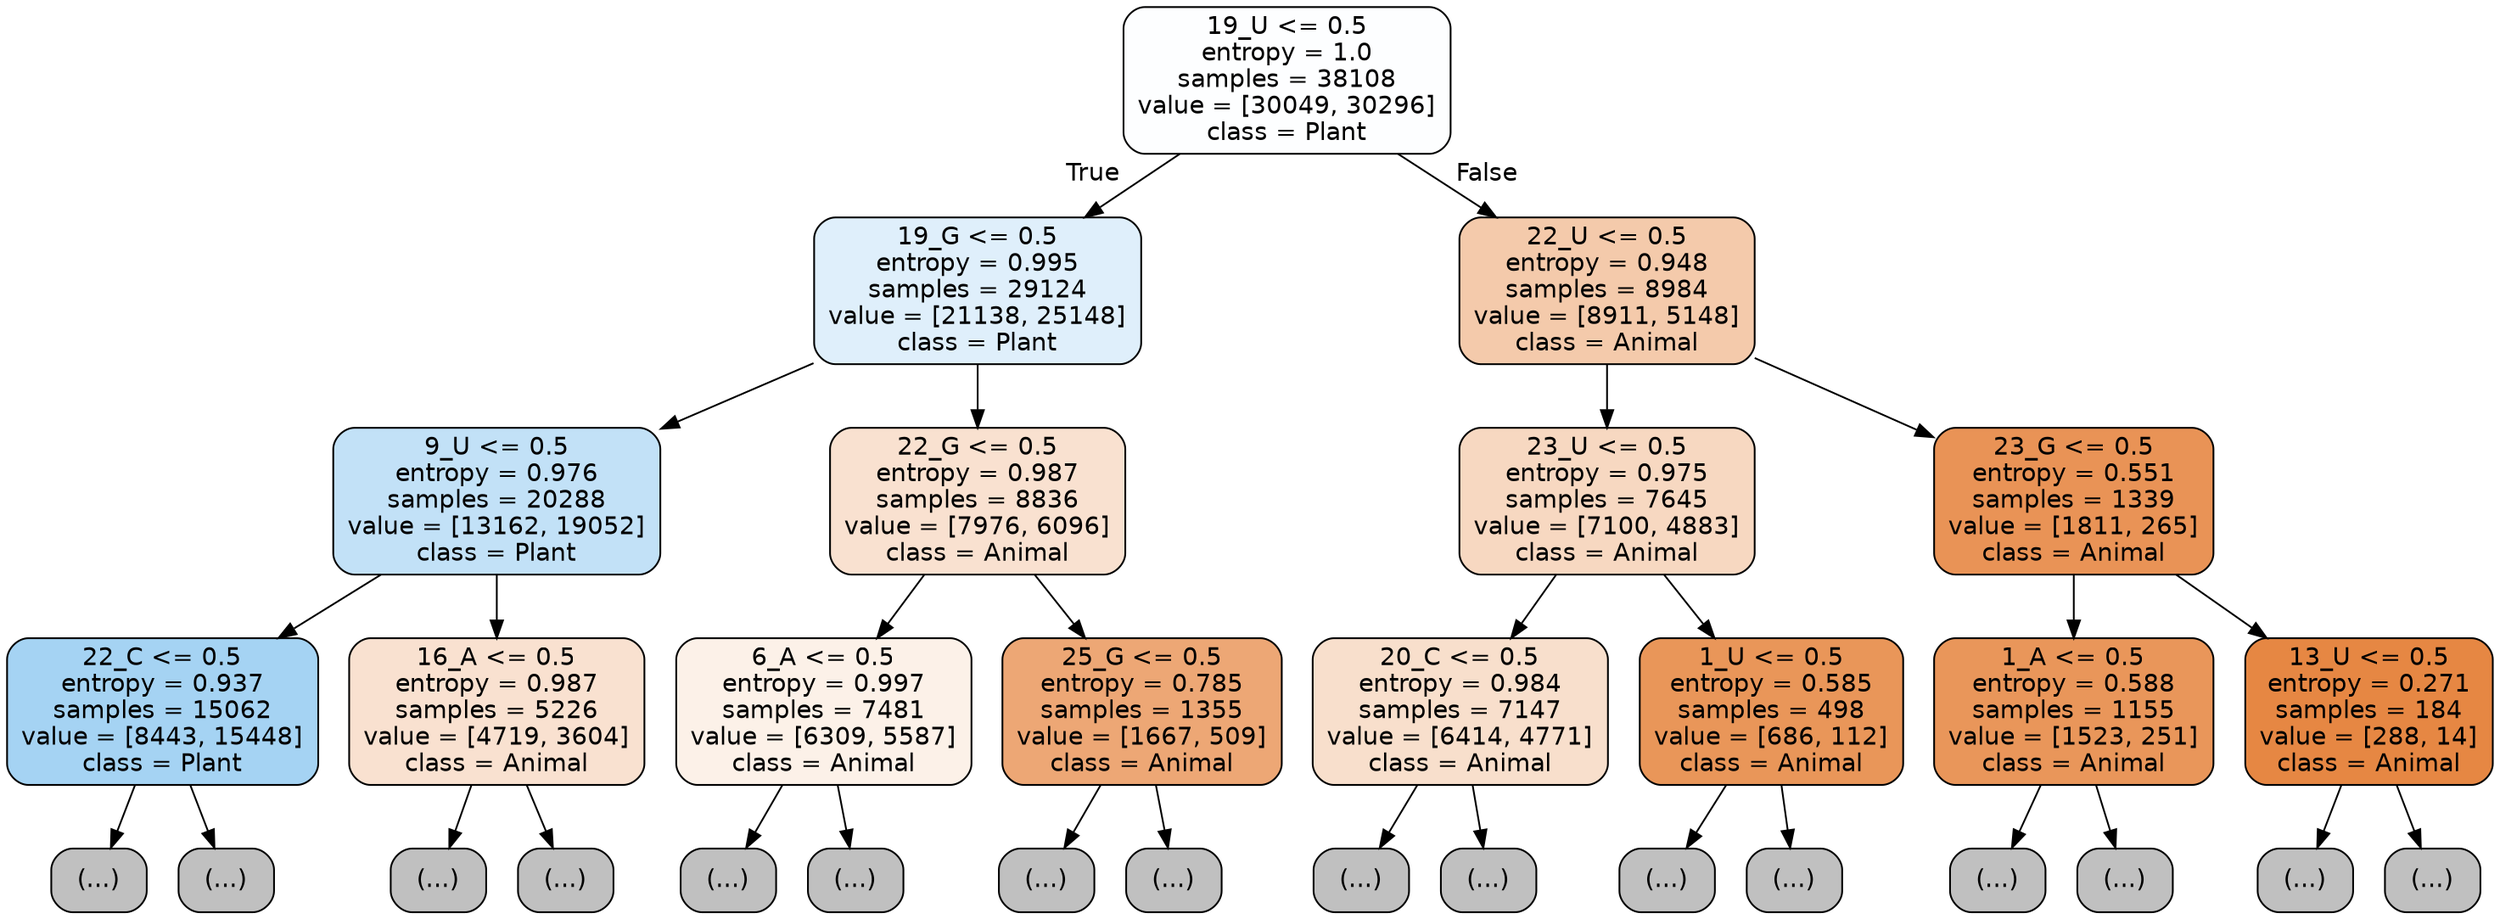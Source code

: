 digraph Tree {
node [shape=box, style="filled, rounded", color="black", fontname="helvetica"] ;
edge [fontname="helvetica"] ;
0 [label="19_U <= 0.5\nentropy = 1.0\nsamples = 38108\nvalue = [30049, 30296]\nclass = Plant", fillcolor="#fdfeff"] ;
1 [label="19_G <= 0.5\nentropy = 0.995\nsamples = 29124\nvalue = [21138, 25148]\nclass = Plant", fillcolor="#dfeffb"] ;
0 -> 1 [labeldistance=2.5, labelangle=45, headlabel="True"] ;
2 [label="9_U <= 0.5\nentropy = 0.976\nsamples = 20288\nvalue = [13162, 19052]\nclass = Plant", fillcolor="#c2e1f7"] ;
1 -> 2 ;
3 [label="22_C <= 0.5\nentropy = 0.937\nsamples = 15062\nvalue = [8443, 15448]\nclass = Plant", fillcolor="#a5d3f3"] ;
2 -> 3 ;
4 [label="(...)", fillcolor="#C0C0C0"] ;
3 -> 4 ;
5205 [label="(...)", fillcolor="#C0C0C0"] ;
3 -> 5205 ;
5832 [label="16_A <= 0.5\nentropy = 0.987\nsamples = 5226\nvalue = [4719, 3604]\nclass = Animal", fillcolor="#f9e1d0"] ;
2 -> 5832 ;
5833 [label="(...)", fillcolor="#C0C0C0"] ;
5832 -> 5833 ;
7698 [label="(...)", fillcolor="#C0C0C0"] ;
5832 -> 7698 ;
8257 [label="22_G <= 0.5\nentropy = 0.987\nsamples = 8836\nvalue = [7976, 6096]\nclass = Animal", fillcolor="#f9e1d0"] ;
1 -> 8257 ;
8258 [label="6_A <= 0.5\nentropy = 0.997\nsamples = 7481\nvalue = [6309, 5587]\nclass = Animal", fillcolor="#fcf1e8"] ;
8257 -> 8258 ;
8259 [label="(...)", fillcolor="#C0C0C0"] ;
8258 -> 8259 ;
11110 [label="(...)", fillcolor="#C0C0C0"] ;
8258 -> 11110 ;
11949 [label="25_G <= 0.5\nentropy = 0.785\nsamples = 1355\nvalue = [1667, 509]\nclass = Animal", fillcolor="#eda775"] ;
8257 -> 11949 ;
11950 [label="(...)", fillcolor="#C0C0C0"] ;
11949 -> 11950 ;
12465 [label="(...)", fillcolor="#C0C0C0"] ;
11949 -> 12465 ;
12480 [label="22_U <= 0.5\nentropy = 0.948\nsamples = 8984\nvalue = [8911, 5148]\nclass = Animal", fillcolor="#f4caab"] ;
0 -> 12480 [labeldistance=2.5, labelangle=-45, headlabel="False"] ;
12481 [label="23_U <= 0.5\nentropy = 0.975\nsamples = 7645\nvalue = [7100, 4883]\nclass = Animal", fillcolor="#f7d8c1"] ;
12480 -> 12481 ;
12482 [label="20_C <= 0.5\nentropy = 0.984\nsamples = 7147\nvalue = [6414, 4771]\nclass = Animal", fillcolor="#f8dfcc"] ;
12481 -> 12482 ;
12483 [label="(...)", fillcolor="#C0C0C0"] ;
12482 -> 12483 ;
15284 [label="(...)", fillcolor="#C0C0C0"] ;
12482 -> 15284 ;
16193 [label="1_U <= 0.5\nentropy = 0.585\nsamples = 498\nvalue = [686, 112]\nclass = Animal", fillcolor="#e99659"] ;
12481 -> 16193 ;
16194 [label="(...)", fillcolor="#C0C0C0"] ;
16193 -> 16194 ;
16297 [label="(...)", fillcolor="#C0C0C0"] ;
16193 -> 16297 ;
16342 [label="23_G <= 0.5\nentropy = 0.551\nsamples = 1339\nvalue = [1811, 265]\nclass = Animal", fillcolor="#e99356"] ;
12480 -> 16342 ;
16343 [label="1_A <= 0.5\nentropy = 0.588\nsamples = 1155\nvalue = [1523, 251]\nclass = Animal", fillcolor="#e9965a"] ;
16342 -> 16343 ;
16344 [label="(...)", fillcolor="#C0C0C0"] ;
16343 -> 16344 ;
16675 [label="(...)", fillcolor="#C0C0C0"] ;
16343 -> 16675 ;
16764 [label="13_U <= 0.5\nentropy = 0.271\nsamples = 184\nvalue = [288, 14]\nclass = Animal", fillcolor="#e68743"] ;
16342 -> 16764 ;
16765 [label="(...)", fillcolor="#C0C0C0"] ;
16764 -> 16765 ;
16796 [label="(...)", fillcolor="#C0C0C0"] ;
16764 -> 16796 ;
}